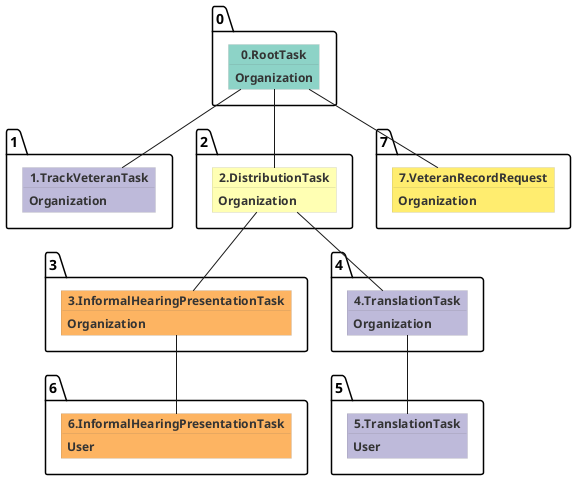 @startuml
skinparam {
  ObjectBorderColor #555
  ObjectBorderThickness 0
  ObjectFontStyle bold
  ObjectFontSize 14
  ObjectAttributeFontColor #333
  ObjectAttributeFontSize 12
}
  object 0.RootTask #8dd3c7 {
Organization
}
  object 1.TrackVeteranTask #bebada {
Organization
}
  object 2.DistributionTask #ffffb3 {
Organization
}
  object 3.InformalHearingPresentationTask #fdb462 {
Organization
}
  object 4.TranslationTask #bebada {
Organization
}
  object 5.TranslationTask #bebada {
User
}
  object 6.InformalHearingPresentationTask #fdb462 {
User
}
  object 7.VeteranRecordRequest #ffed6f {
Organization
}
0.RootTask -- 1.TrackVeteranTask
0.RootTask -- 2.DistributionTask
2.DistributionTask -- 3.InformalHearingPresentationTask
2.DistributionTask -- 4.TranslationTask
4.TranslationTask -- 5.TranslationTask
3.InformalHearingPresentationTask -- 6.InformalHearingPresentationTask
0.RootTask -- 7.VeteranRecordRequest
@enduml
